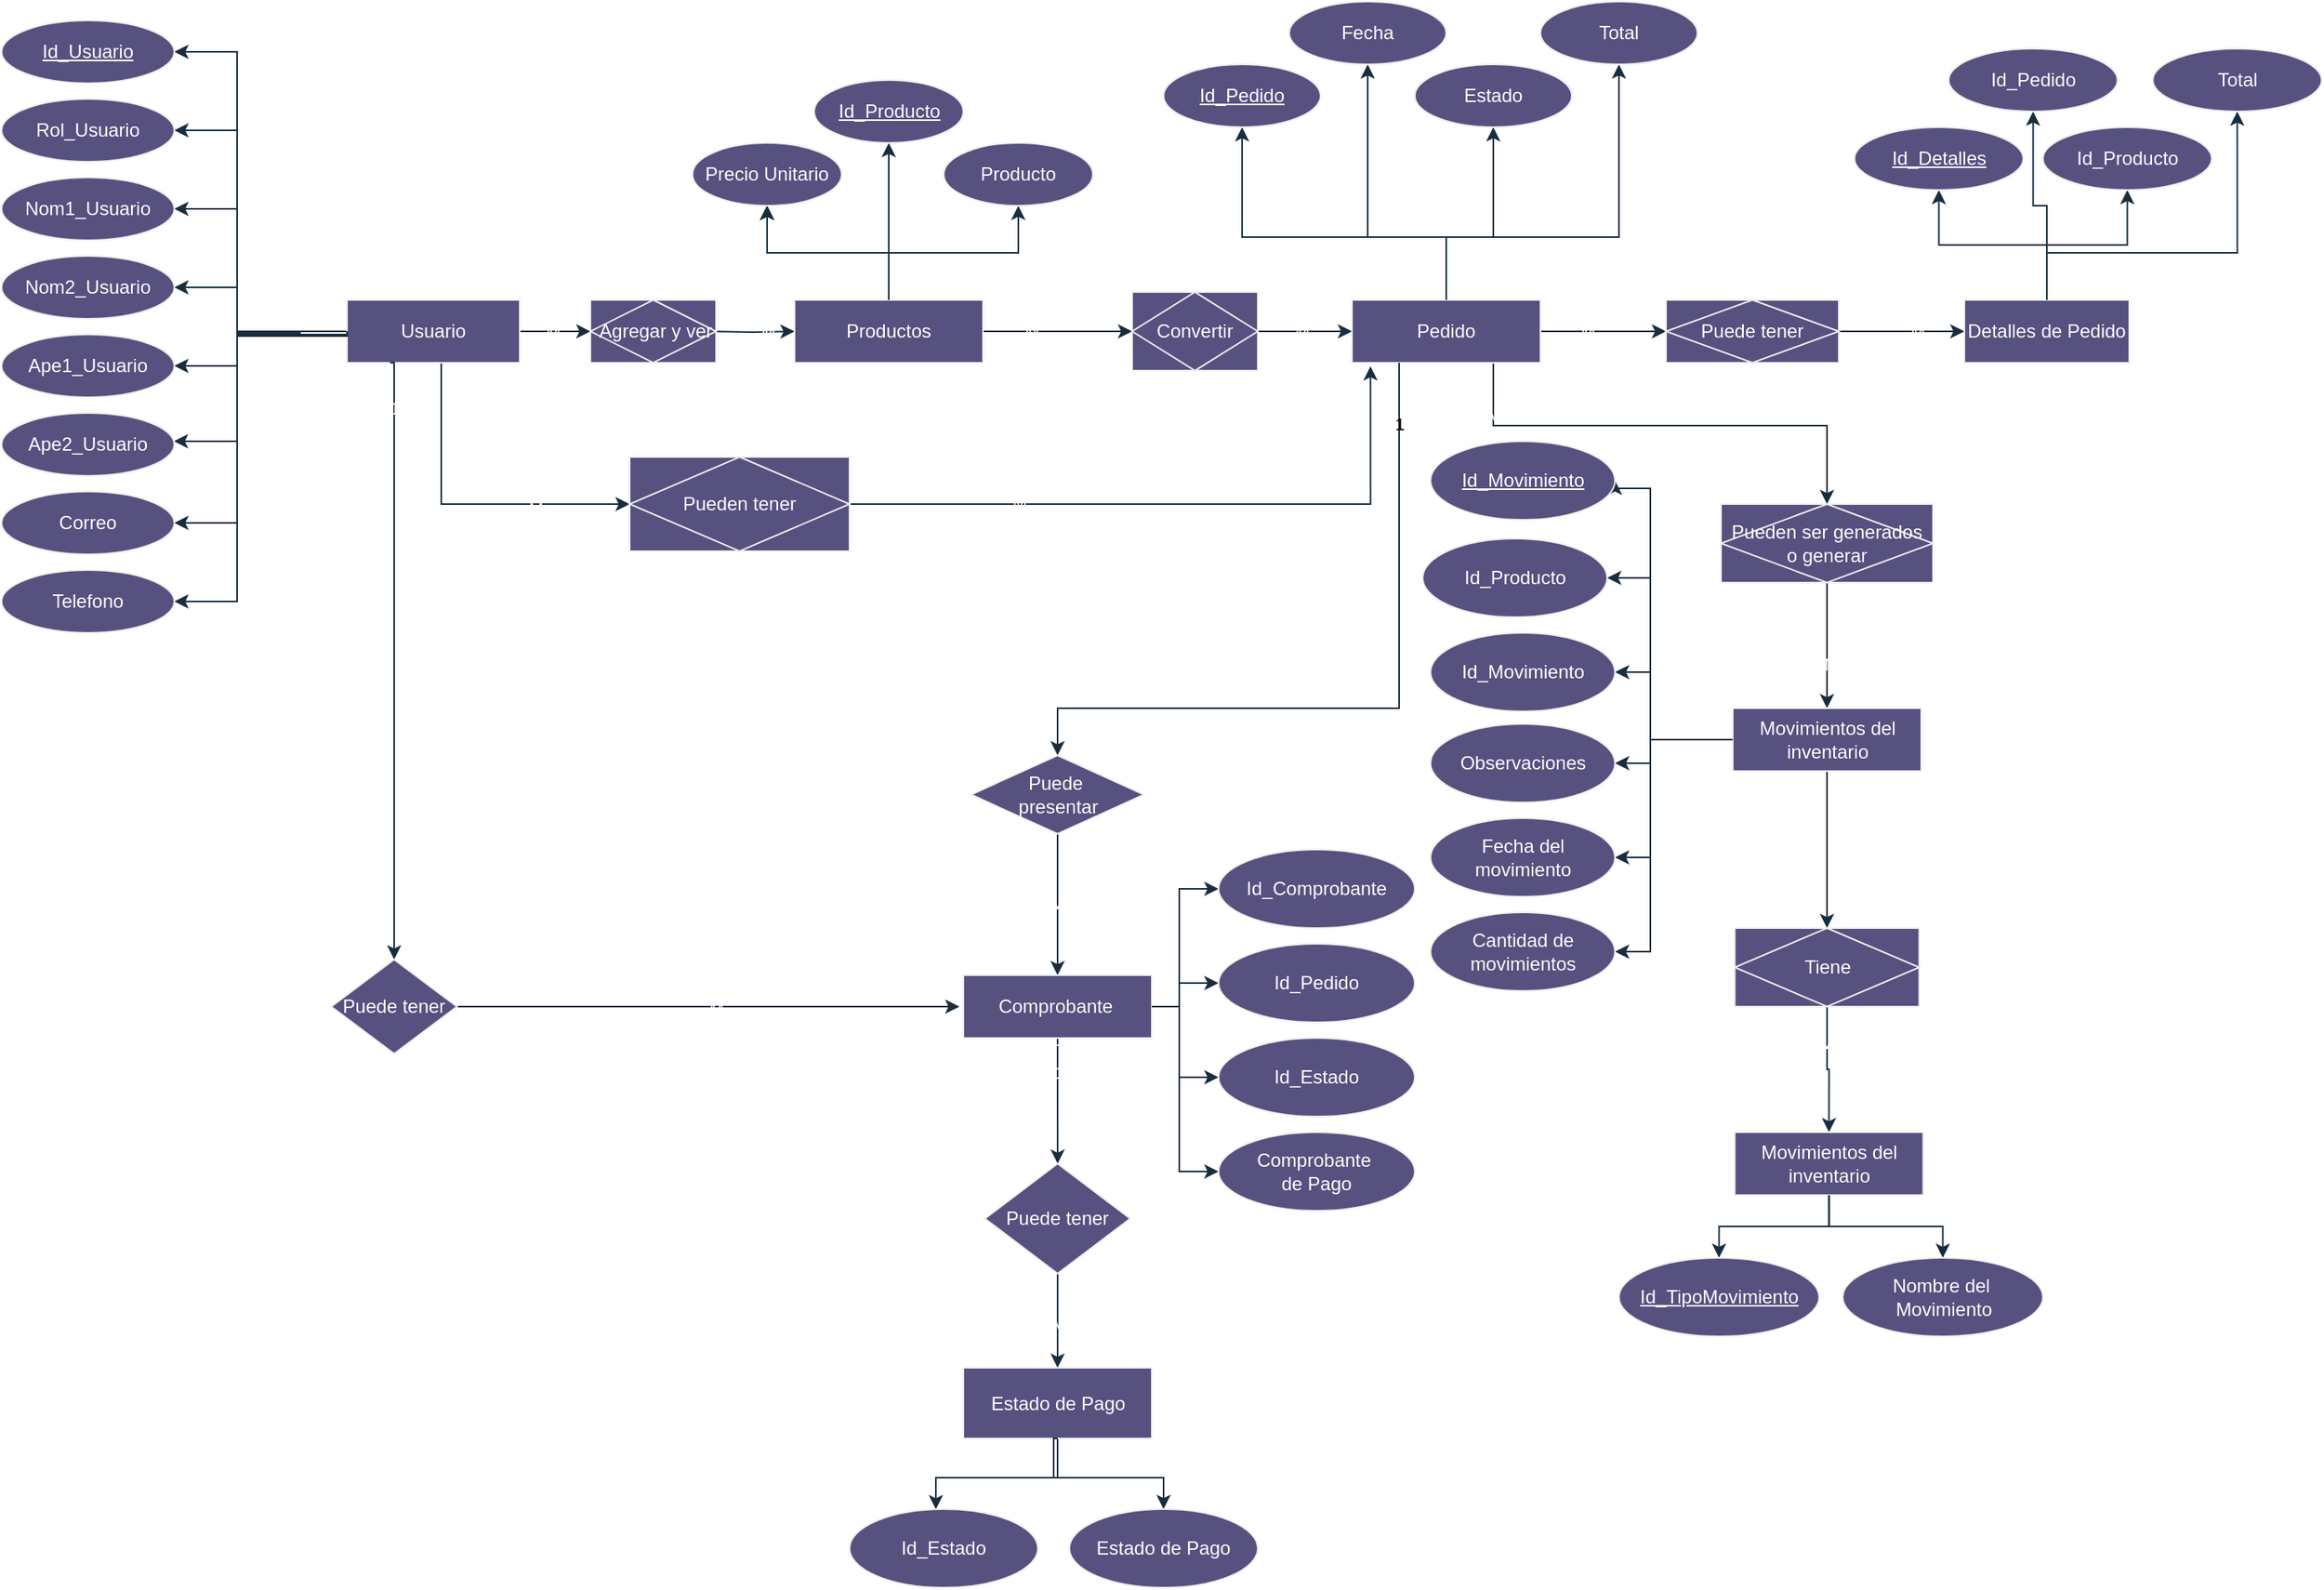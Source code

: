 <mxfile version="28.1.1">
  <diagram name="Página-1" id="MTOCRpBOf6xXW_oT81-Q">
    <mxGraphModel grid="1" page="1" gridSize="10" guides="1" tooltips="1" connect="1" arrows="1" fold="1" pageScale="1" pageWidth="827" pageHeight="1169" math="0" shadow="0">
      <root>
        <mxCell id="0" />
        <mxCell id="1" parent="0" />
        <mxCell id="PTr4K-zj_6HBM9Rbw0-S-22" value="" style="edgeStyle=orthogonalEdgeStyle;rounded=0;orthogonalLoop=1;jettySize=auto;html=1;labelBackgroundColor=none;strokeColor=#182E3E;fontColor=default;" edge="1" parent="1" source="PTr4K-zj_6HBM9Rbw0-S-14" target="PTr4K-zj_6HBM9Rbw0-S-21">
          <mxGeometry relative="1" as="geometry">
            <Array as="points">
              <mxPoint x="-590" y="210" />
              <mxPoint x="-590" y="82" />
            </Array>
          </mxGeometry>
        </mxCell>
        <mxCell id="PTr4K-zj_6HBM9Rbw0-S-44" value="" style="edgeStyle=orthogonalEdgeStyle;rounded=0;orthogonalLoop=1;jettySize=auto;html=1;entryX=0;entryY=0.5;entryDx=0;entryDy=0;labelBackgroundColor=none;strokeColor=#182E3E;fontColor=default;" edge="1" parent="1" source="PTr4K-zj_6HBM9Rbw0-S-14" target="PTr4K-zj_6HBM9Rbw0-S-63">
          <mxGeometry relative="1" as="geometry">
            <mxPoint x="-360" y="210" as="targetPoint" />
          </mxGeometry>
        </mxCell>
        <mxCell id="PTr4K-zj_6HBM9Rbw0-S-45" value="M" style="edgeLabel;html=1;align=center;verticalAlign=middle;resizable=0;points=[];labelBackgroundColor=none;fontColor=#FFFFFF;" vertex="1" connectable="0" parent="PTr4K-zj_6HBM9Rbw0-S-44">
          <mxGeometry x="-0.067" y="4" relative="1" as="geometry">
            <mxPoint y="4" as="offset" />
          </mxGeometry>
        </mxCell>
        <mxCell id="PTr4K-zj_6HBM9Rbw0-S-173" value="" style="edgeStyle=orthogonalEdgeStyle;rounded=0;orthogonalLoop=1;jettySize=auto;html=1;labelBackgroundColor=none;strokeColor=#182E3E;fontColor=default;" edge="1" parent="1" source="PTr4K-zj_6HBM9Rbw0-S-14">
          <mxGeometry relative="1" as="geometry">
            <mxPoint x="-340" y="320" as="targetPoint" />
            <Array as="points">
              <mxPoint x="-460" y="320" />
            </Array>
          </mxGeometry>
        </mxCell>
        <mxCell id="PTr4K-zj_6HBM9Rbw0-S-177" value="M" style="edgeLabel;html=1;align=center;verticalAlign=middle;resizable=0;points=[];labelBackgroundColor=none;fontColor=#FFFFFF;" vertex="1" connectable="0" parent="PTr4K-zj_6HBM9Rbw0-S-173">
          <mxGeometry x="0.428" y="-3" relative="1" as="geometry">
            <mxPoint as="offset" />
          </mxGeometry>
        </mxCell>
        <mxCell id="PTr4K-zj_6HBM9Rbw0-S-14" value="Usuario" style="rounded=0;whiteSpace=wrap;html=1;fillColor=#56517E;fontColor=#FFFFFF;strokeColor=#EEEEEE;labelBackgroundColor=none;" vertex="1" parent="1">
          <mxGeometry x="-520" y="190" width="110" height="40" as="geometry" />
        </mxCell>
        <mxCell id="PTr4K-zj_6HBM9Rbw0-S-27" value="" style="edgeStyle=orthogonalEdgeStyle;rounded=0;orthogonalLoop=1;jettySize=auto;html=1;entryX=1;entryY=0.5;entryDx=0;entryDy=0;labelBackgroundColor=none;strokeColor=#182E3E;fontColor=default;" edge="1" parent="1" target="PTr4K-zj_6HBM9Rbw0-S-26">
          <mxGeometry relative="1" as="geometry">
            <mxPoint x="-530" y="213" as="sourcePoint" />
            <Array as="points">
              <mxPoint x="-520" y="212" />
              <mxPoint x="-520" y="213" />
              <mxPoint x="-590" y="213" />
              <mxPoint x="-590" y="132" />
            </Array>
          </mxGeometry>
        </mxCell>
        <mxCell id="PTr4K-zj_6HBM9Rbw0-S-42" value="" style="edgeStyle=orthogonalEdgeStyle;rounded=0;orthogonalLoop=1;jettySize=auto;html=1;labelBackgroundColor=none;strokeColor=#182E3E;fontColor=default;" edge="1" parent="1" target="PTr4K-zj_6HBM9Rbw0-S-41">
          <mxGeometry relative="1" as="geometry">
            <mxPoint x="-520" y="213" as="sourcePoint" />
            <Array as="points">
              <mxPoint x="-530" y="212" />
              <mxPoint x="-530" y="213" />
              <mxPoint x="-590" y="213" />
              <mxPoint x="-590" y="32" />
            </Array>
          </mxGeometry>
        </mxCell>
        <mxCell id="PTr4K-zj_6HBM9Rbw0-S-21" value="Rol_Usuario" style="ellipse;whiteSpace=wrap;html=1;fillColor=#56517E;strokeColor=#EEEEEE;fontColor=#FFFFFF;rounded=0;labelBackgroundColor=none;" vertex="1" parent="1">
          <mxGeometry x="-740" y="62" width="110" height="40" as="geometry" />
        </mxCell>
        <mxCell id="PTr4K-zj_6HBM9Rbw0-S-29" value="" style="edgeStyle=orthogonalEdgeStyle;rounded=0;orthogonalLoop=1;jettySize=auto;html=1;labelBackgroundColor=none;strokeColor=#182E3E;fontColor=default;" edge="1" parent="1" target="PTr4K-zj_6HBM9Rbw0-S-28">
          <mxGeometry relative="1" as="geometry">
            <mxPoint x="-520" y="210" as="sourcePoint" />
            <Array as="points">
              <mxPoint x="-590" y="212" />
              <mxPoint x="-590" y="182" />
            </Array>
          </mxGeometry>
        </mxCell>
        <mxCell id="PTr4K-zj_6HBM9Rbw0-S-26" value="Nom1_Usuario" style="ellipse;whiteSpace=wrap;html=1;fillColor=#56517E;strokeColor=#EEEEEE;fontColor=#FFFFFF;rounded=0;labelBackgroundColor=none;" vertex="1" parent="1">
          <mxGeometry x="-740" y="112" width="110" height="40" as="geometry" />
        </mxCell>
        <mxCell id="PTr4K-zj_6HBM9Rbw0-S-33" value="" style="edgeStyle=orthogonalEdgeStyle;rounded=0;orthogonalLoop=1;jettySize=auto;html=1;labelBackgroundColor=none;strokeColor=#182E3E;fontColor=default;" edge="1" parent="1" target="PTr4K-zj_6HBM9Rbw0-S-32">
          <mxGeometry relative="1" as="geometry">
            <mxPoint x="-520" y="213" as="sourcePoint" />
            <Array as="points">
              <mxPoint x="-520" y="212" />
              <mxPoint x="-520" y="213" />
              <mxPoint x="-590" y="213" />
              <mxPoint x="-590" y="232" />
            </Array>
          </mxGeometry>
        </mxCell>
        <mxCell id="PTr4K-zj_6HBM9Rbw0-S-28" value="Nom2_Usuario" style="ellipse;whiteSpace=wrap;html=1;fillColor=#56517E;strokeColor=#EEEEEE;fontColor=#FFFFFF;rounded=0;labelBackgroundColor=none;" vertex="1" parent="1">
          <mxGeometry x="-740" y="162" width="110" height="40" as="geometry" />
        </mxCell>
        <mxCell id="PTr4K-zj_6HBM9Rbw0-S-35" value="" style="edgeStyle=orthogonalEdgeStyle;rounded=0;orthogonalLoop=1;jettySize=auto;html=1;labelBackgroundColor=none;strokeColor=#182E3E;fontColor=default;" edge="1" parent="1" target="PTr4K-zj_6HBM9Rbw0-S-34">
          <mxGeometry relative="1" as="geometry">
            <mxPoint x="-550" y="210" as="sourcePoint" />
            <Array as="points">
              <mxPoint x="-590" y="211" />
              <mxPoint x="-590" y="280" />
            </Array>
          </mxGeometry>
        </mxCell>
        <mxCell id="PTr4K-zj_6HBM9Rbw0-S-32" value="Ape1_Usuario" style="ellipse;whiteSpace=wrap;html=1;fillColor=#56517E;strokeColor=#EEEEEE;fontColor=#FFFFFF;rounded=0;labelBackgroundColor=none;" vertex="1" parent="1">
          <mxGeometry x="-740" y="212" width="110" height="40" as="geometry" />
        </mxCell>
        <mxCell id="PTr4K-zj_6HBM9Rbw0-S-37" value="" style="edgeStyle=orthogonalEdgeStyle;rounded=0;orthogonalLoop=1;jettySize=auto;html=1;labelBackgroundColor=none;strokeColor=#182E3E;fontColor=default;" edge="1" parent="1" target="PTr4K-zj_6HBM9Rbw0-S-36">
          <mxGeometry relative="1" as="geometry">
            <mxPoint x="-520" y="212" as="sourcePoint" />
            <Array as="points">
              <mxPoint x="-590" y="212" />
              <mxPoint x="-590" y="332" />
            </Array>
          </mxGeometry>
        </mxCell>
        <mxCell id="PTr4K-zj_6HBM9Rbw0-S-34" value="Ape2_Usuario" style="ellipse;whiteSpace=wrap;html=1;fillColor=#56517E;strokeColor=#EEEEEE;fontColor=#FFFFFF;rounded=0;labelBackgroundColor=none;" vertex="1" parent="1">
          <mxGeometry x="-740" y="262" width="110" height="40" as="geometry" />
        </mxCell>
        <mxCell id="PTr4K-zj_6HBM9Rbw0-S-40" value="" style="edgeStyle=orthogonalEdgeStyle;rounded=0;orthogonalLoop=1;jettySize=auto;html=1;labelBackgroundColor=none;strokeColor=#182E3E;fontColor=default;" edge="1" parent="1" target="PTr4K-zj_6HBM9Rbw0-S-39">
          <mxGeometry relative="1" as="geometry">
            <mxPoint x="-520" y="210" as="sourcePoint" />
            <Array as="points">
              <mxPoint x="-590" y="212" />
              <mxPoint x="-590" y="382" />
            </Array>
          </mxGeometry>
        </mxCell>
        <mxCell id="PTr4K-zj_6HBM9Rbw0-S-36" value="Correo" style="ellipse;whiteSpace=wrap;html=1;fillColor=#56517E;strokeColor=#EEEEEE;fontColor=#FFFFFF;rounded=0;labelBackgroundColor=none;" vertex="1" parent="1">
          <mxGeometry x="-740" y="312" width="110" height="40" as="geometry" />
        </mxCell>
        <mxCell id="PTr4K-zj_6HBM9Rbw0-S-39" value="Telefono" style="ellipse;whiteSpace=wrap;html=1;fillColor=#56517E;strokeColor=#EEEEEE;fontColor=#FFFFFF;rounded=0;labelBackgroundColor=none;" vertex="1" parent="1">
          <mxGeometry x="-740" y="362" width="110" height="40" as="geometry" />
        </mxCell>
        <mxCell id="PTr4K-zj_6HBM9Rbw0-S-41" value="&lt;u&gt;Id_Usuario&lt;/u&gt;" style="ellipse;whiteSpace=wrap;html=1;fillColor=#56517E;strokeColor=#EEEEEE;fontColor=#FFFFFF;rounded=0;labelBackgroundColor=none;" vertex="1" parent="1">
          <mxGeometry x="-740" y="12" width="110" height="40" as="geometry" />
        </mxCell>
        <mxCell id="PTr4K-zj_6HBM9Rbw0-S-47" value="" style="edgeStyle=orthogonalEdgeStyle;rounded=0;orthogonalLoop=1;jettySize=auto;html=1;labelBackgroundColor=none;strokeColor=#182E3E;fontColor=default;" edge="1" parent="1" target="PTr4K-zj_6HBM9Rbw0-S-46">
          <mxGeometry relative="1" as="geometry">
            <mxPoint x="-290" y="210" as="sourcePoint" />
          </mxGeometry>
        </mxCell>
        <mxCell id="PTr4K-zj_6HBM9Rbw0-S-59" value="M" style="edgeLabel;html=1;align=center;verticalAlign=middle;resizable=0;points=[];labelBackgroundColor=none;fontColor=#FFFFFF;" vertex="1" connectable="0" parent="PTr4K-zj_6HBM9Rbw0-S-47">
          <mxGeometry x="0.273" y="-5" relative="1" as="geometry">
            <mxPoint x="3" y="-5" as="offset" />
          </mxGeometry>
        </mxCell>
        <mxCell id="PTr4K-zj_6HBM9Rbw0-S-49" value="" style="edgeStyle=orthogonalEdgeStyle;rounded=0;orthogonalLoop=1;jettySize=auto;html=1;labelBackgroundColor=none;strokeColor=#182E3E;fontColor=default;" edge="1" parent="1" source="PTr4K-zj_6HBM9Rbw0-S-46" target="PTr4K-zj_6HBM9Rbw0-S-48">
          <mxGeometry relative="1" as="geometry" />
        </mxCell>
        <mxCell id="PTr4K-zj_6HBM9Rbw0-S-50" value="" style="edgeStyle=orthogonalEdgeStyle;rounded=0;orthogonalLoop=1;jettySize=auto;html=1;labelBackgroundColor=none;strokeColor=#182E3E;fontColor=default;" edge="1" parent="1" source="PTr4K-zj_6HBM9Rbw0-S-46" target="PTr4K-zj_6HBM9Rbw0-S-48">
          <mxGeometry relative="1" as="geometry" />
        </mxCell>
        <mxCell id="PTr4K-zj_6HBM9Rbw0-S-51" value="" style="edgeStyle=orthogonalEdgeStyle;rounded=0;orthogonalLoop=1;jettySize=auto;html=1;labelBackgroundColor=none;strokeColor=#182E3E;fontColor=default;" edge="1" parent="1" source="PTr4K-zj_6HBM9Rbw0-S-46" target="PTr4K-zj_6HBM9Rbw0-S-48">
          <mxGeometry relative="1" as="geometry" />
        </mxCell>
        <mxCell id="PTr4K-zj_6HBM9Rbw0-S-62" value="" style="edgeStyle=orthogonalEdgeStyle;rounded=0;orthogonalLoop=1;jettySize=auto;html=1;labelBackgroundColor=none;strokeColor=#182E3E;fontColor=default;" edge="1" parent="1" source="PTr4K-zj_6HBM9Rbw0-S-46">
          <mxGeometry relative="1" as="geometry">
            <mxPoint x="-20" y="210" as="targetPoint" />
          </mxGeometry>
        </mxCell>
        <mxCell id="PTr4K-zj_6HBM9Rbw0-S-65" value="M" style="edgeLabel;html=1;align=center;verticalAlign=middle;resizable=0;points=[];labelBackgroundColor=none;fontColor=#FFFFFF;" vertex="1" connectable="0" parent="PTr4K-zj_6HBM9Rbw0-S-62">
          <mxGeometry x="-0.351" y="-5" relative="1" as="geometry">
            <mxPoint y="-5" as="offset" />
          </mxGeometry>
        </mxCell>
        <mxCell id="PTr4K-zj_6HBM9Rbw0-S-46" value="Productos" style="whiteSpace=wrap;html=1;fillColor=#56517E;strokeColor=#EEEEEE;fontColor=#FFFFFF;rounded=0;labelBackgroundColor=none;" vertex="1" parent="1">
          <mxGeometry x="-235" y="190" width="120" height="40" as="geometry" />
        </mxCell>
        <mxCell id="PTr4K-zj_6HBM9Rbw0-S-53" value="" style="edgeStyle=orthogonalEdgeStyle;rounded=0;orthogonalLoop=1;jettySize=auto;html=1;exitX=0.5;exitY=0;exitDx=0;exitDy=0;exitPerimeter=0;labelBackgroundColor=none;strokeColor=#182E3E;fontColor=default;" edge="1" parent="1" source="PTr4K-zj_6HBM9Rbw0-S-46" target="PTr4K-zj_6HBM9Rbw0-S-52">
          <mxGeometry relative="1" as="geometry">
            <mxPoint x="-170" y="180" as="sourcePoint" />
          </mxGeometry>
        </mxCell>
        <mxCell id="PTr4K-zj_6HBM9Rbw0-S-48" value="Precio Unitario" style="ellipse;whiteSpace=wrap;html=1;fillColor=#56517E;strokeColor=#EEEEEE;fontColor=#FFFFFF;rounded=0;labelBackgroundColor=none;" vertex="1" parent="1">
          <mxGeometry x="-300" y="90" width="95" height="40" as="geometry" />
        </mxCell>
        <mxCell id="PTr4K-zj_6HBM9Rbw0-S-56" value="" style="edgeStyle=orthogonalEdgeStyle;rounded=0;orthogonalLoop=1;jettySize=auto;html=1;exitX=0.5;exitY=0;exitDx=0;exitDy=0;labelBackgroundColor=none;strokeColor=#182E3E;fontColor=default;" edge="1" parent="1" source="PTr4K-zj_6HBM9Rbw0-S-46" target="PTr4K-zj_6HBM9Rbw0-S-55">
          <mxGeometry relative="1" as="geometry" />
        </mxCell>
        <mxCell id="PTr4K-zj_6HBM9Rbw0-S-52" value="&lt;u&gt;Id_Producto&lt;/u&gt;" style="ellipse;whiteSpace=wrap;html=1;fillColor=#56517E;strokeColor=#EEEEEE;fontColor=#FFFFFF;rounded=0;labelBackgroundColor=none;" vertex="1" parent="1">
          <mxGeometry x="-222.5" y="50" width="95" height="40" as="geometry" />
        </mxCell>
        <mxCell id="PTr4K-zj_6HBM9Rbw0-S-55" value="Producto" style="ellipse;whiteSpace=wrap;html=1;fillColor=#56517E;strokeColor=#EEEEEE;fontColor=#FFFFFF;rounded=0;labelBackgroundColor=none;" vertex="1" parent="1">
          <mxGeometry x="-140" y="90" width="95" height="40" as="geometry" />
        </mxCell>
        <mxCell id="PTr4K-zj_6HBM9Rbw0-S-60" value="M:N" style="text;html=1;align=center;verticalAlign=middle;resizable=0;points=[];autosize=1;strokeColor=none;fillColor=none;labelBackgroundColor=none;fontColor=#FFFFFF;" vertex="1" parent="1">
          <mxGeometry x="-350" y="160" width="50" height="30" as="geometry" />
        </mxCell>
        <mxCell id="PTr4K-zj_6HBM9Rbw0-S-63" value="&amp;nbsp;Agregar y ver" style="shape=associativeEntity;whiteSpace=wrap;html=1;align=center;labelBackgroundColor=none;fillColor=#56517E;strokeColor=#EEEEEE;fontColor=#FFFFFF;" vertex="1" parent="1">
          <mxGeometry x="-365" y="190" width="80" height="40" as="geometry" />
        </mxCell>
        <mxCell id="PTr4K-zj_6HBM9Rbw0-S-67" value="" style="edgeStyle=orthogonalEdgeStyle;rounded=0;orthogonalLoop=1;jettySize=auto;html=1;labelBackgroundColor=none;strokeColor=#182E3E;fontColor=default;" edge="1" parent="1" source="PTr4K-zj_6HBM9Rbw0-S-64" target="PTr4K-zj_6HBM9Rbw0-S-66">
          <mxGeometry relative="1" as="geometry" />
        </mxCell>
        <mxCell id="PTr4K-zj_6HBM9Rbw0-S-77" value="M" style="edgeLabel;html=1;align=center;verticalAlign=middle;resizable=0;points=[];labelBackgroundColor=none;fontColor=#FFFFFF;" vertex="1" connectable="0" parent="PTr4K-zj_6HBM9Rbw0-S-67">
          <mxGeometry x="-0.067" relative="1" as="geometry">
            <mxPoint as="offset" />
          </mxGeometry>
        </mxCell>
        <mxCell id="PTr4K-zj_6HBM9Rbw0-S-64" value="Convertir" style="shape=associativeEntity;whiteSpace=wrap;html=1;align=center;labelBackgroundColor=none;fillColor=#56517E;strokeColor=#EEEEEE;fontColor=#FFFFFF;" vertex="1" parent="1">
          <mxGeometry x="-20" y="185" width="80" height="50" as="geometry" />
        </mxCell>
        <mxCell id="PTr4K-zj_6HBM9Rbw0-S-69" value="" style="edgeStyle=orthogonalEdgeStyle;rounded=0;orthogonalLoop=1;jettySize=auto;html=1;labelBackgroundColor=none;strokeColor=#182E3E;fontColor=default;" edge="1" parent="1" source="PTr4K-zj_6HBM9Rbw0-S-66" target="PTr4K-zj_6HBM9Rbw0-S-68">
          <mxGeometry relative="1" as="geometry">
            <Array as="points">
              <mxPoint x="180" y="150" />
              <mxPoint x="50" y="150" />
            </Array>
          </mxGeometry>
        </mxCell>
        <mxCell id="PTr4K-zj_6HBM9Rbw0-S-80" value="" style="edgeStyle=orthogonalEdgeStyle;rounded=0;orthogonalLoop=1;jettySize=auto;html=1;labelBackgroundColor=none;strokeColor=#182E3E;fontColor=default;" edge="1" parent="1" source="PTr4K-zj_6HBM9Rbw0-S-66" target="PTr4K-zj_6HBM9Rbw0-S-79">
          <mxGeometry relative="1" as="geometry" />
        </mxCell>
        <mxCell id="PTr4K-zj_6HBM9Rbw0-S-81" value="M" style="edgeLabel;html=1;align=center;verticalAlign=middle;resizable=0;points=[];labelBackgroundColor=none;fontColor=#FFFFFF;" vertex="1" connectable="0" parent="PTr4K-zj_6HBM9Rbw0-S-80">
          <mxGeometry x="-0.25" y="-4" relative="1" as="geometry">
            <mxPoint y="-4" as="offset" />
          </mxGeometry>
        </mxCell>
        <mxCell id="PTr4K-zj_6HBM9Rbw0-S-95" value="" style="edgeStyle=orthogonalEdgeStyle;rounded=0;orthogonalLoop=1;jettySize=auto;html=1;entryX=0.5;entryY=0;entryDx=0;entryDy=0;exitX=0.75;exitY=1;exitDx=0;exitDy=0;labelBackgroundColor=none;strokeColor=#182E3E;fontColor=default;" edge="1" parent="1" source="PTr4K-zj_6HBM9Rbw0-S-66" target="PTr4K-zj_6HBM9Rbw0-S-96">
          <mxGeometry relative="1" as="geometry">
            <mxPoint x="147.5" y="230" as="sourcePoint" />
            <mxPoint x="147.5" y="300" as="targetPoint" />
            <Array as="points">
              <mxPoint x="210" y="270" />
              <mxPoint x="423" y="270" />
            </Array>
          </mxGeometry>
        </mxCell>
        <mxCell id="PTr4K-zj_6HBM9Rbw0-S-102" value="M" style="edgeLabel;html=1;align=center;verticalAlign=middle;resizable=0;points=[];labelBackgroundColor=none;fontColor=#FFFFFF;" vertex="1" connectable="0" parent="PTr4K-zj_6HBM9Rbw0-S-95">
          <mxGeometry x="-0.772" y="1" relative="1" as="geometry">
            <mxPoint as="offset" />
          </mxGeometry>
        </mxCell>
        <mxCell id="PTr4K-zj_6HBM9Rbw0-S-66" value="Pedido" style="whiteSpace=wrap;html=1;fillColor=#56517E;fontColor=#FFFFFF;strokeColor=#EEEEEE;labelBackgroundColor=none;" vertex="1" parent="1">
          <mxGeometry x="120" y="190" width="120" height="40" as="geometry" />
        </mxCell>
        <mxCell id="PTr4K-zj_6HBM9Rbw0-S-71" value="" style="edgeStyle=orthogonalEdgeStyle;rounded=0;orthogonalLoop=1;jettySize=auto;html=1;exitX=0.5;exitY=0;exitDx=0;exitDy=0;labelBackgroundColor=none;strokeColor=#182E3E;fontColor=default;" edge="1" parent="1" source="PTr4K-zj_6HBM9Rbw0-S-66" target="PTr4K-zj_6HBM9Rbw0-S-70">
          <mxGeometry relative="1" as="geometry">
            <Array as="points">
              <mxPoint x="180" y="150" />
              <mxPoint x="130" y="150" />
            </Array>
          </mxGeometry>
        </mxCell>
        <mxCell id="PTr4K-zj_6HBM9Rbw0-S-68" value="&lt;u&gt;Id_Pedido&lt;/u&gt;" style="ellipse;whiteSpace=wrap;html=1;fillColor=#56517E;strokeColor=#EEEEEE;fontColor=#FFFFFF;labelBackgroundColor=none;" vertex="1" parent="1">
          <mxGeometry y="40" width="100" height="40" as="geometry" />
        </mxCell>
        <mxCell id="PTr4K-zj_6HBM9Rbw0-S-73" value="" style="edgeStyle=orthogonalEdgeStyle;rounded=0;orthogonalLoop=1;jettySize=auto;html=1;exitX=0.5;exitY=0;exitDx=0;exitDy=0;labelBackgroundColor=none;strokeColor=#182E3E;fontColor=default;" edge="1" parent="1" source="PTr4K-zj_6HBM9Rbw0-S-66" target="PTr4K-zj_6HBM9Rbw0-S-72">
          <mxGeometry relative="1" as="geometry">
            <Array as="points">
              <mxPoint x="180" y="150" />
              <mxPoint x="210" y="150" />
            </Array>
          </mxGeometry>
        </mxCell>
        <mxCell id="PTr4K-zj_6HBM9Rbw0-S-70" value="Fecha" style="ellipse;whiteSpace=wrap;html=1;fillColor=#56517E;strokeColor=#EEEEEE;fontColor=#FFFFFF;labelBackgroundColor=none;" vertex="1" parent="1">
          <mxGeometry x="80" width="100" height="40" as="geometry" />
        </mxCell>
        <mxCell id="PTr4K-zj_6HBM9Rbw0-S-76" value="" style="edgeStyle=orthogonalEdgeStyle;rounded=0;orthogonalLoop=1;jettySize=auto;html=1;exitX=0.5;exitY=0;exitDx=0;exitDy=0;labelBackgroundColor=none;strokeColor=#182E3E;fontColor=default;" edge="1" parent="1" source="PTr4K-zj_6HBM9Rbw0-S-66" target="PTr4K-zj_6HBM9Rbw0-S-75">
          <mxGeometry relative="1" as="geometry">
            <Array as="points">
              <mxPoint x="180" y="150" />
              <mxPoint x="290" y="150" />
            </Array>
          </mxGeometry>
        </mxCell>
        <mxCell id="PTr4K-zj_6HBM9Rbw0-S-72" value="Estado" style="ellipse;whiteSpace=wrap;html=1;fillColor=#56517E;strokeColor=#EEEEEE;fontColor=#FFFFFF;labelBackgroundColor=none;" vertex="1" parent="1">
          <mxGeometry x="160" y="40" width="100" height="40" as="geometry" />
        </mxCell>
        <mxCell id="PTr4K-zj_6HBM9Rbw0-S-75" value="Total" style="ellipse;whiteSpace=wrap;html=1;fillColor=#56517E;strokeColor=#EEEEEE;fontColor=#FFFFFF;labelBackgroundColor=none;" vertex="1" parent="1">
          <mxGeometry x="240" width="100" height="40" as="geometry" />
        </mxCell>
        <mxCell id="PTr4K-zj_6HBM9Rbw0-S-78" value="M:N" style="text;html=1;align=center;verticalAlign=middle;resizable=0;points=[];autosize=1;strokeColor=none;fillColor=none;labelBackgroundColor=none;fontColor=#FFFFFF;" vertex="1" parent="1">
          <mxGeometry x="-5" y="160" width="50" height="30" as="geometry" />
        </mxCell>
        <mxCell id="PTr4K-zj_6HBM9Rbw0-S-83" value="" style="edgeStyle=orthogonalEdgeStyle;rounded=0;orthogonalLoop=1;jettySize=auto;html=1;labelBackgroundColor=none;strokeColor=#182E3E;fontColor=default;" edge="1" parent="1" source="PTr4K-zj_6HBM9Rbw0-S-79" target="PTr4K-zj_6HBM9Rbw0-S-82">
          <mxGeometry relative="1" as="geometry" />
        </mxCell>
        <mxCell id="PTr4K-zj_6HBM9Rbw0-S-84" value="M" style="edgeLabel;html=1;align=center;verticalAlign=middle;resizable=0;points=[];labelBackgroundColor=none;fontColor=#FFFFFF;" vertex="1" connectable="0" parent="PTr4K-zj_6HBM9Rbw0-S-83">
          <mxGeometry x="-0.325" y="-5" relative="1" as="geometry">
            <mxPoint x="23" y="-5" as="offset" />
          </mxGeometry>
        </mxCell>
        <mxCell id="PTr4K-zj_6HBM9Rbw0-S-79" value="Puede tener" style="shape=associativeEntity;whiteSpace=wrap;html=1;align=center;labelBackgroundColor=none;fillColor=#56517E;strokeColor=#EEEEEE;fontColor=#FFFFFF;" vertex="1" parent="1">
          <mxGeometry x="320" y="190" width="110" height="40" as="geometry" />
        </mxCell>
        <mxCell id="PTr4K-zj_6HBM9Rbw0-S-87" value="" style="edgeStyle=orthogonalEdgeStyle;rounded=0;orthogonalLoop=1;jettySize=auto;html=1;labelBackgroundColor=none;strokeColor=#182E3E;fontColor=default;" edge="1" parent="1" source="PTr4K-zj_6HBM9Rbw0-S-82" target="PTr4K-zj_6HBM9Rbw0-S-86">
          <mxGeometry relative="1" as="geometry" />
        </mxCell>
        <mxCell id="PTr4K-zj_6HBM9Rbw0-S-82" value="Detalles de Pedido" style="whiteSpace=wrap;html=1;fillColor=#56517E;fontColor=#FFFFFF;strokeColor=#EEEEEE;labelBackgroundColor=none;" vertex="1" parent="1">
          <mxGeometry x="510" y="190" width="105" height="40" as="geometry" />
        </mxCell>
        <mxCell id="PTr4K-zj_6HBM9Rbw0-S-85" value="M:N" style="text;html=1;align=center;verticalAlign=middle;resizable=0;points=[];autosize=1;strokeColor=none;fillColor=none;labelBackgroundColor=none;fontColor=#FFFFFF;" vertex="1" parent="1">
          <mxGeometry x="350" y="165" width="50" height="30" as="geometry" />
        </mxCell>
        <mxCell id="PTr4K-zj_6HBM9Rbw0-S-89" value="" style="edgeStyle=orthogonalEdgeStyle;rounded=0;orthogonalLoop=1;jettySize=auto;html=1;exitX=0.5;exitY=0;exitDx=0;exitDy=0;labelBackgroundColor=none;strokeColor=#182E3E;fontColor=default;" edge="1" parent="1" source="PTr4K-zj_6HBM9Rbw0-S-82" target="PTr4K-zj_6HBM9Rbw0-S-88">
          <mxGeometry relative="1" as="geometry" />
        </mxCell>
        <mxCell id="PTr4K-zj_6HBM9Rbw0-S-86" value="&lt;u&gt;Id_Detalles&lt;/u&gt;" style="ellipse;whiteSpace=wrap;html=1;fillColor=#56517E;strokeColor=#EEEEEE;fontColor=#FFFFFF;labelBackgroundColor=none;" vertex="1" parent="1">
          <mxGeometry x="440" y="80" width="107.5" height="40" as="geometry" />
        </mxCell>
        <mxCell id="PTr4K-zj_6HBM9Rbw0-S-91" value="" style="edgeStyle=orthogonalEdgeStyle;rounded=0;orthogonalLoop=1;jettySize=auto;html=1;exitX=0.5;exitY=0;exitDx=0;exitDy=0;labelBackgroundColor=none;strokeColor=#182E3E;fontColor=default;" edge="1" parent="1" source="PTr4K-zj_6HBM9Rbw0-S-82" target="PTr4K-zj_6HBM9Rbw0-S-90">
          <mxGeometry relative="1" as="geometry" />
        </mxCell>
        <mxCell id="PTr4K-zj_6HBM9Rbw0-S-88" value="Id_Pedido" style="ellipse;whiteSpace=wrap;html=1;fillColor=#56517E;strokeColor=#EEEEEE;fontColor=#FFFFFF;labelBackgroundColor=none;" vertex="1" parent="1">
          <mxGeometry x="500" y="30" width="107.5" height="40" as="geometry" />
        </mxCell>
        <mxCell id="PTr4K-zj_6HBM9Rbw0-S-93" value="" style="edgeStyle=orthogonalEdgeStyle;rounded=0;orthogonalLoop=1;jettySize=auto;html=1;exitX=0.5;exitY=0;exitDx=0;exitDy=0;entryX=0.5;entryY=1;entryDx=0;entryDy=0;labelBackgroundColor=none;strokeColor=#182E3E;fontColor=default;" edge="1" parent="1" source="PTr4K-zj_6HBM9Rbw0-S-82" target="PTr4K-zj_6HBM9Rbw0-S-92">
          <mxGeometry relative="1" as="geometry">
            <Array as="points">
              <mxPoint x="563" y="160" />
              <mxPoint x="684" y="160" />
            </Array>
          </mxGeometry>
        </mxCell>
        <mxCell id="PTr4K-zj_6HBM9Rbw0-S-90" value="Id_Producto" style="ellipse;whiteSpace=wrap;html=1;fillColor=#56517E;strokeColor=#EEEEEE;fontColor=#FFFFFF;labelBackgroundColor=none;" vertex="1" parent="1">
          <mxGeometry x="560" y="80" width="107.5" height="40" as="geometry" />
        </mxCell>
        <mxCell id="PTr4K-zj_6HBM9Rbw0-S-92" value="Total" style="ellipse;whiteSpace=wrap;html=1;fillColor=#56517E;strokeColor=#EEEEEE;fontColor=#FFFFFF;labelBackgroundColor=none;" vertex="1" parent="1">
          <mxGeometry x="630" y="30" width="107.5" height="40" as="geometry" />
        </mxCell>
        <mxCell id="PTr4K-zj_6HBM9Rbw0-S-99" value="" style="edgeStyle=orthogonalEdgeStyle;rounded=0;orthogonalLoop=1;jettySize=auto;html=1;entryX=0.5;entryY=0;entryDx=0;entryDy=0;entryPerimeter=0;labelBackgroundColor=none;strokeColor=#182E3E;fontColor=default;" edge="1" parent="1" source="PTr4K-zj_6HBM9Rbw0-S-96" target="PTr4K-zj_6HBM9Rbw0-S-101">
          <mxGeometry relative="1" as="geometry">
            <mxPoint x="422.5" y="445" as="targetPoint" />
          </mxGeometry>
        </mxCell>
        <mxCell id="PTr4K-zj_6HBM9Rbw0-S-103" value="M" style="edgeLabel;html=1;align=center;verticalAlign=middle;resizable=0;points=[];labelBackgroundColor=none;fontColor=#FFFFFF;" vertex="1" connectable="0" parent="PTr4K-zj_6HBM9Rbw0-S-99">
          <mxGeometry x="0.291" y="2" relative="1" as="geometry">
            <mxPoint as="offset" />
          </mxGeometry>
        </mxCell>
        <mxCell id="PTr4K-zj_6HBM9Rbw0-S-96" value="Pueden ser generados&lt;div&gt;o generar&lt;/div&gt;" style="shape=associativeEntity;whiteSpace=wrap;html=1;align=center;labelBackgroundColor=none;fillColor=#56517E;strokeColor=#EEEEEE;fontColor=#FFFFFF;" vertex="1" parent="1">
          <mxGeometry x="355" y="320" width="135" height="50" as="geometry" />
        </mxCell>
        <mxCell id="PTr4K-zj_6HBM9Rbw0-S-97" style="edgeStyle=orthogonalEdgeStyle;rounded=0;orthogonalLoop=1;jettySize=auto;html=1;exitX=0.5;exitY=1;exitDx=0;exitDy=0;labelBackgroundColor=none;strokeColor=#182E3E;fontColor=default;" edge="1" parent="1" source="PTr4K-zj_6HBM9Rbw0-S-96" target="PTr4K-zj_6HBM9Rbw0-S-96">
          <mxGeometry relative="1" as="geometry" />
        </mxCell>
        <mxCell id="PTr4K-zj_6HBM9Rbw0-S-108" value="" style="edgeStyle=orthogonalEdgeStyle;rounded=0;orthogonalLoop=1;jettySize=auto;html=1;entryX=1;entryY=0.5;entryDx=0;entryDy=0;labelBackgroundColor=none;strokeColor=#182E3E;fontColor=default;" edge="1" parent="1" source="PTr4K-zj_6HBM9Rbw0-S-101" target="PTr4K-zj_6HBM9Rbw0-S-107">
          <mxGeometry relative="1" as="geometry">
            <Array as="points">
              <mxPoint x="310" y="470" />
              <mxPoint x="310" y="310" />
              <mxPoint x="287" y="310" />
            </Array>
          </mxGeometry>
        </mxCell>
        <mxCell id="PTr4K-zj_6HBM9Rbw0-S-122" value="" style="edgeStyle=orthogonalEdgeStyle;rounded=0;orthogonalLoop=1;jettySize=auto;html=1;labelBackgroundColor=none;strokeColor=#182E3E;fontColor=default;" edge="1" parent="1" source="PTr4K-zj_6HBM9Rbw0-S-101">
          <mxGeometry relative="1" as="geometry">
            <mxPoint x="422.5" y="590" as="targetPoint" />
          </mxGeometry>
        </mxCell>
        <mxCell id="PTr4K-zj_6HBM9Rbw0-S-124" value="M" style="edgeLabel;html=1;align=center;verticalAlign=middle;resizable=0;points=[];labelBackgroundColor=none;fontColor=#FFFFFF;" vertex="1" connectable="0" parent="PTr4K-zj_6HBM9Rbw0-S-122">
          <mxGeometry x="-0.183" y="5" relative="1" as="geometry">
            <mxPoint as="offset" />
          </mxGeometry>
        </mxCell>
        <mxCell id="PTr4K-zj_6HBM9Rbw0-S-101" value="Movimientos del inventario" style="whiteSpace=wrap;html=1;fillColor=#56517E;fontColor=#FFFFFF;strokeColor=#EEEEEE;labelBackgroundColor=none;" vertex="1" parent="1">
          <mxGeometry x="362.5" y="450" width="120" height="40" as="geometry" />
        </mxCell>
        <mxCell id="PTr4K-zj_6HBM9Rbw0-S-106" value="M:N" style="text;html=1;align=center;verticalAlign=middle;resizable=0;points=[];autosize=1;strokeColor=none;fillColor=none;labelBackgroundColor=none;fontColor=#FFFFFF;" vertex="1" parent="1">
          <mxGeometry x="497.5" y="330" width="50" height="30" as="geometry" />
        </mxCell>
        <mxCell id="PTr4K-zj_6HBM9Rbw0-S-110" value="" style="edgeStyle=orthogonalEdgeStyle;rounded=0;orthogonalLoop=1;jettySize=auto;html=1;exitX=0;exitY=0.5;exitDx=0;exitDy=0;entryX=1;entryY=0.5;entryDx=0;entryDy=0;labelBackgroundColor=none;strokeColor=#182E3E;fontColor=default;" edge="1" parent="1" source="PTr4K-zj_6HBM9Rbw0-S-101" target="PTr4K-zj_6HBM9Rbw0-S-109">
          <mxGeometry relative="1" as="geometry">
            <Array as="points">
              <mxPoint x="310" y="470" />
              <mxPoint x="310" y="367" />
            </Array>
          </mxGeometry>
        </mxCell>
        <mxCell id="PTr4K-zj_6HBM9Rbw0-S-107" value="&lt;u&gt;Id_Movimiento&lt;/u&gt;" style="ellipse;whiteSpace=wrap;html=1;fillColor=#56517E;strokeColor=#EEEEEE;fontColor=#FFFFFF;labelBackgroundColor=none;" vertex="1" parent="1">
          <mxGeometry x="170" y="280" width="117.5" height="50" as="geometry" />
        </mxCell>
        <mxCell id="PTr4K-zj_6HBM9Rbw0-S-112" value="" style="edgeStyle=orthogonalEdgeStyle;rounded=0;orthogonalLoop=1;jettySize=auto;html=1;exitX=0;exitY=0.5;exitDx=0;exitDy=0;entryX=1;entryY=0.5;entryDx=0;entryDy=0;labelBackgroundColor=none;strokeColor=#182E3E;fontColor=default;" edge="1" parent="1" source="PTr4K-zj_6HBM9Rbw0-S-101" target="PTr4K-zj_6HBM9Rbw0-S-111">
          <mxGeometry relative="1" as="geometry">
            <Array as="points">
              <mxPoint x="310" y="470" />
              <mxPoint x="310" y="427" />
            </Array>
          </mxGeometry>
        </mxCell>
        <mxCell id="PTr4K-zj_6HBM9Rbw0-S-109" value="Id_Producto" style="ellipse;whiteSpace=wrap;html=1;fillColor=#56517E;strokeColor=#EEEEEE;fontColor=#FFFFFF;labelBackgroundColor=none;" vertex="1" parent="1">
          <mxGeometry x="165" y="342" width="117.5" height="50" as="geometry" />
        </mxCell>
        <mxCell id="PTr4K-zj_6HBM9Rbw0-S-116" value="" style="edgeStyle=orthogonalEdgeStyle;rounded=0;orthogonalLoop=1;jettySize=auto;html=1;exitX=0;exitY=0.5;exitDx=0;exitDy=0;entryX=1;entryY=0.5;entryDx=0;entryDy=0;labelBackgroundColor=none;strokeColor=#182E3E;fontColor=default;" edge="1" parent="1" source="PTr4K-zj_6HBM9Rbw0-S-101" target="PTr4K-zj_6HBM9Rbw0-S-115">
          <mxGeometry relative="1" as="geometry">
            <Array as="points">
              <mxPoint x="310" y="470" />
              <mxPoint x="310" y="485" />
            </Array>
          </mxGeometry>
        </mxCell>
        <mxCell id="PTr4K-zj_6HBM9Rbw0-S-111" value="Id_Movimiento" style="ellipse;whiteSpace=wrap;html=1;fillColor=#56517E;strokeColor=#EEEEEE;fontColor=#FFFFFF;labelBackgroundColor=none;" vertex="1" parent="1">
          <mxGeometry x="170" y="402" width="117.5" height="50" as="geometry" />
        </mxCell>
        <mxCell id="PTr4K-zj_6HBM9Rbw0-S-118" value="" style="edgeStyle=orthogonalEdgeStyle;rounded=0;orthogonalLoop=1;jettySize=auto;html=1;exitX=0;exitY=0.5;exitDx=0;exitDy=0;entryX=1;entryY=0.5;entryDx=0;entryDy=0;labelBackgroundColor=none;strokeColor=#182E3E;fontColor=default;" edge="1" parent="1" source="PTr4K-zj_6HBM9Rbw0-S-101" target="PTr4K-zj_6HBM9Rbw0-S-117">
          <mxGeometry relative="1" as="geometry">
            <Array as="points">
              <mxPoint x="310" y="470" />
              <mxPoint x="310" y="545" />
            </Array>
          </mxGeometry>
        </mxCell>
        <mxCell id="PTr4K-zj_6HBM9Rbw0-S-115" value="Observaciones" style="ellipse;whiteSpace=wrap;html=1;fillColor=#56517E;strokeColor=#EEEEEE;fontColor=#FFFFFF;labelBackgroundColor=none;" vertex="1" parent="1">
          <mxGeometry x="170" y="460" width="117.5" height="50" as="geometry" />
        </mxCell>
        <mxCell id="PTr4K-zj_6HBM9Rbw0-S-120" value="" style="edgeStyle=orthogonalEdgeStyle;rounded=0;orthogonalLoop=1;jettySize=auto;html=1;exitX=0;exitY=0.5;exitDx=0;exitDy=0;entryX=1;entryY=0.5;entryDx=0;entryDy=0;labelBackgroundColor=none;strokeColor=#182E3E;fontColor=default;" edge="1" parent="1" source="PTr4K-zj_6HBM9Rbw0-S-101" target="PTr4K-zj_6HBM9Rbw0-S-119">
          <mxGeometry relative="1" as="geometry">
            <Array as="points">
              <mxPoint x="310" y="470" />
              <mxPoint x="310" y="605" />
            </Array>
          </mxGeometry>
        </mxCell>
        <mxCell id="PTr4K-zj_6HBM9Rbw0-S-117" value="Fecha del movimiento" style="ellipse;whiteSpace=wrap;html=1;fillColor=#56517E;strokeColor=#EEEEEE;fontColor=#FFFFFF;labelBackgroundColor=none;" vertex="1" parent="1">
          <mxGeometry x="170" y="520" width="117.5" height="50" as="geometry" />
        </mxCell>
        <mxCell id="PTr4K-zj_6HBM9Rbw0-S-119" value="Cantidad de movimientos" style="ellipse;whiteSpace=wrap;html=1;fillColor=#56517E;strokeColor=#EEEEEE;fontColor=#FFFFFF;labelBackgroundColor=none;" vertex="1" parent="1">
          <mxGeometry x="170" y="580" width="117.5" height="50" as="geometry" />
        </mxCell>
        <mxCell id="PTr4K-zj_6HBM9Rbw0-S-127" value="" style="edgeStyle=orthogonalEdgeStyle;rounded=0;orthogonalLoop=1;jettySize=auto;html=1;entryX=0.5;entryY=0;entryDx=0;entryDy=0;labelBackgroundColor=none;strokeColor=#182E3E;fontColor=default;" edge="1" parent="1" source="PTr4K-zj_6HBM9Rbw0-S-123" target="PTr4K-zj_6HBM9Rbw0-S-128">
          <mxGeometry relative="1" as="geometry">
            <mxPoint x="422.5" y="720" as="targetPoint" />
          </mxGeometry>
        </mxCell>
        <mxCell id="PTr4K-zj_6HBM9Rbw0-S-129" value="M" style="edgeLabel;html=1;align=center;verticalAlign=middle;resizable=0;points=[];labelBackgroundColor=none;fontColor=#FFFFFF;" vertex="1" connectable="0" parent="PTr4K-zj_6HBM9Rbw0-S-127">
          <mxGeometry x="-0.447" y="-1" relative="1" as="geometry">
            <mxPoint as="offset" />
          </mxGeometry>
        </mxCell>
        <mxCell id="PTr4K-zj_6HBM9Rbw0-S-123" value="Tiene" style="shape=associativeEntity;whiteSpace=wrap;html=1;align=center;labelBackgroundColor=none;fillColor=#56517E;strokeColor=#EEEEEE;fontColor=#FFFFFF;" vertex="1" parent="1">
          <mxGeometry x="363.75" y="590" width="117.5" height="50" as="geometry" />
        </mxCell>
        <mxCell id="PTr4K-zj_6HBM9Rbw0-S-125" value="M:N" style="text;html=1;align=center;verticalAlign=middle;resizable=0;points=[];autosize=1;strokeColor=none;fillColor=none;labelBackgroundColor=none;fontColor=#FFFFFF;" vertex="1" parent="1">
          <mxGeometry x="475" y="600" width="50" height="30" as="geometry" />
        </mxCell>
        <mxCell id="PTr4K-zj_6HBM9Rbw0-S-131" value="" style="edgeStyle=orthogonalEdgeStyle;rounded=0;orthogonalLoop=1;jettySize=auto;html=1;labelBackgroundColor=none;strokeColor=#182E3E;fontColor=default;" edge="1" parent="1" source="PTr4K-zj_6HBM9Rbw0-S-128" target="PTr4K-zj_6HBM9Rbw0-S-130">
          <mxGeometry relative="1" as="geometry" />
        </mxCell>
        <mxCell id="PTr4K-zj_6HBM9Rbw0-S-128" value="Movimientos del inventario" style="whiteSpace=wrap;html=1;fillColor=#56517E;fontColor=#FFFFFF;strokeColor=#EEEEEE;labelBackgroundColor=none;" vertex="1" parent="1">
          <mxGeometry x="363.75" y="720" width="120" height="40" as="geometry" />
        </mxCell>
        <mxCell id="PTr4K-zj_6HBM9Rbw0-S-133" value="" style="edgeStyle=orthogonalEdgeStyle;rounded=0;orthogonalLoop=1;jettySize=auto;html=1;exitX=0.5;exitY=1;exitDx=0;exitDy=0;labelBackgroundColor=none;strokeColor=#182E3E;fontColor=default;" edge="1" parent="1" source="PTr4K-zj_6HBM9Rbw0-S-128" target="PTr4K-zj_6HBM9Rbw0-S-132">
          <mxGeometry relative="1" as="geometry" />
        </mxCell>
        <mxCell id="PTr4K-zj_6HBM9Rbw0-S-130" value="&lt;u&gt;Id_TipoMovimiento&lt;/u&gt;" style="ellipse;whiteSpace=wrap;html=1;fillColor=#56517E;strokeColor=#EEEEEE;fontColor=#FFFFFF;labelBackgroundColor=none;" vertex="1" parent="1">
          <mxGeometry x="290" y="800" width="127.5" height="50" as="geometry" />
        </mxCell>
        <mxCell id="PTr4K-zj_6HBM9Rbw0-S-132" value="Nombre del&amp;nbsp;&lt;div&gt;Movimiento&lt;/div&gt;" style="ellipse;whiteSpace=wrap;html=1;fillColor=#56517E;strokeColor=#EEEEEE;fontColor=#FFFFFF;labelBackgroundColor=none;" vertex="1" parent="1">
          <mxGeometry x="432.5" y="800" width="127.5" height="50" as="geometry" />
        </mxCell>
        <mxCell id="PTr4K-zj_6HBM9Rbw0-S-136" value="1" style="edgeStyle=orthogonalEdgeStyle;rounded=0;orthogonalLoop=1;jettySize=auto;html=1;exitX=0.25;exitY=1;exitDx=0;exitDy=0;entryX=0.5;entryY=0;entryDx=0;entryDy=0;labelBackgroundColor=none;strokeColor=#182E3E;fontColor=default;" edge="1" parent="1" source="PTr4K-zj_6HBM9Rbw0-S-66" target="PTr4K-zj_6HBM9Rbw0-S-151">
          <mxGeometry x="-0.833" relative="1" as="geometry">
            <mxPoint x="220" y="240" as="sourcePoint" />
            <mxPoint x="-67.5" y="320" as="targetPoint" />
            <Array as="points">
              <mxPoint x="150" y="450" />
              <mxPoint x="-67" y="450" />
            </Array>
            <mxPoint as="offset" />
          </mxGeometry>
        </mxCell>
        <mxCell id="PTr4K-zj_6HBM9Rbw0-S-140" value="" style="edgeStyle=orthogonalEdgeStyle;rounded=0;orthogonalLoop=1;jettySize=auto;html=1;entryX=0.5;entryY=0;entryDx=0;entryDy=0;exitX=0.5;exitY=1;exitDx=0;exitDy=0;labelBackgroundColor=none;strokeColor=#182E3E;fontColor=default;" edge="1" parent="1" source="PTr4K-zj_6HBM9Rbw0-S-151" target="PTr4K-zj_6HBM9Rbw0-S-141">
          <mxGeometry relative="1" as="geometry">
            <mxPoint x="-67.5" y="550" as="sourcePoint" />
            <mxPoint x="-67.5" y="625" as="targetPoint" />
          </mxGeometry>
        </mxCell>
        <mxCell id="PTr4K-zj_6HBM9Rbw0-S-142" value="M" style="edgeLabel;html=1;align=center;verticalAlign=middle;resizable=0;points=[];labelBackgroundColor=none;fontColor=#FFFFFF;" vertex="1" connectable="0" parent="PTr4K-zj_6HBM9Rbw0-S-140">
          <mxGeometry x="-0.029" y="-1" relative="1" as="geometry">
            <mxPoint as="offset" />
          </mxGeometry>
        </mxCell>
        <mxCell id="PTr4K-zj_6HBM9Rbw0-S-144" value="" style="edgeStyle=orthogonalEdgeStyle;rounded=0;orthogonalLoop=1;jettySize=auto;html=1;entryX=0;entryY=0.5;entryDx=0;entryDy=0;labelBackgroundColor=none;strokeColor=#182E3E;fontColor=default;" edge="1" parent="1" source="PTr4K-zj_6HBM9Rbw0-S-141" target="PTr4K-zj_6HBM9Rbw0-S-143">
          <mxGeometry relative="1" as="geometry">
            <Array as="points">
              <mxPoint x="10" y="640" />
              <mxPoint x="10" y="565" />
            </Array>
          </mxGeometry>
        </mxCell>
        <mxCell id="PTr4K-zj_6HBM9Rbw0-S-154" value="" style="edgeStyle=orthogonalEdgeStyle;rounded=0;orthogonalLoop=1;jettySize=auto;html=1;labelBackgroundColor=none;strokeColor=#182E3E;fontColor=default;" edge="1" parent="1" source="PTr4K-zj_6HBM9Rbw0-S-141" target="PTr4K-zj_6HBM9Rbw0-S-153">
          <mxGeometry relative="1" as="geometry" />
        </mxCell>
        <mxCell id="PTr4K-zj_6HBM9Rbw0-S-155" value="1" style="edgeLabel;html=1;align=center;verticalAlign=middle;resizable=0;points=[];labelBackgroundColor=none;fontColor=#FFFFFF;" vertex="1" connectable="0" parent="PTr4K-zj_6HBM9Rbw0-S-154">
          <mxGeometry x="-0.12" y="-3" relative="1" as="geometry">
            <mxPoint x="3" y="-34" as="offset" />
          </mxGeometry>
        </mxCell>
        <mxCell id="PTr4K-zj_6HBM9Rbw0-S-180" value="1" style="edgeLabel;html=1;align=center;verticalAlign=middle;resizable=0;points=[];labelBackgroundColor=none;fontColor=#FFFFFF;" vertex="1" connectable="0" parent="PTr4K-zj_6HBM9Rbw0-S-154">
          <mxGeometry x="-0.464" relative="1" as="geometry">
            <mxPoint as="offset" />
          </mxGeometry>
        </mxCell>
        <mxCell id="PTr4K-zj_6HBM9Rbw0-S-165" value="" style="edgeStyle=orthogonalEdgeStyle;rounded=0;orthogonalLoop=1;jettySize=auto;html=1;exitX=1;exitY=0.5;exitDx=0;exitDy=0;labelBackgroundColor=none;strokeColor=#182E3E;fontColor=default;" edge="1" parent="1" source="PTr4K-zj_6HBM9Rbw0-S-164">
          <mxGeometry relative="1" as="geometry">
            <mxPoint x="-130" y="640" as="targetPoint" />
          </mxGeometry>
        </mxCell>
        <mxCell id="PTr4K-zj_6HBM9Rbw0-S-169" value="M" style="edgeLabel;html=1;align=center;verticalAlign=middle;resizable=0;points=[];labelBackgroundColor=none;fontColor=#FFFFFF;" vertex="1" connectable="0" parent="PTr4K-zj_6HBM9Rbw0-S-165">
          <mxGeometry x="0.032" relative="1" as="geometry">
            <mxPoint as="offset" />
          </mxGeometry>
        </mxCell>
        <mxCell id="PTr4K-zj_6HBM9Rbw0-S-141" value="Comprobante&amp;nbsp;" style="whiteSpace=wrap;html=1;fillColor=#56517E;fontColor=#FFFFFF;strokeColor=#EEEEEE;labelBackgroundColor=none;" vertex="1" parent="1">
          <mxGeometry x="-127.5" y="620" width="120" height="40" as="geometry" />
        </mxCell>
        <mxCell id="PTr4K-zj_6HBM9Rbw0-S-146" value="" style="edgeStyle=orthogonalEdgeStyle;rounded=0;orthogonalLoop=1;jettySize=auto;html=1;exitX=1;exitY=0.5;exitDx=0;exitDy=0;entryX=0;entryY=0.5;entryDx=0;entryDy=0;labelBackgroundColor=none;strokeColor=#182E3E;fontColor=default;" edge="1" parent="1" source="PTr4K-zj_6HBM9Rbw0-S-141" target="PTr4K-zj_6HBM9Rbw0-S-145">
          <mxGeometry relative="1" as="geometry">
            <Array as="points">
              <mxPoint x="10" y="640" />
              <mxPoint x="10" y="625" />
            </Array>
          </mxGeometry>
        </mxCell>
        <mxCell id="PTr4K-zj_6HBM9Rbw0-S-143" value="Id_Comprobante" style="ellipse;whiteSpace=wrap;html=1;fillColor=#56517E;strokeColor=#EEEEEE;fontColor=#FFFFFF;labelBackgroundColor=none;" vertex="1" parent="1">
          <mxGeometry x="35" y="540" width="125" height="50" as="geometry" />
        </mxCell>
        <mxCell id="PTr4K-zj_6HBM9Rbw0-S-148" value="" style="edgeStyle=orthogonalEdgeStyle;rounded=0;orthogonalLoop=1;jettySize=auto;html=1;exitX=1;exitY=0.5;exitDx=0;exitDy=0;entryX=0;entryY=0.5;entryDx=0;entryDy=0;labelBackgroundColor=none;strokeColor=#182E3E;fontColor=default;" edge="1" parent="1" source="PTr4K-zj_6HBM9Rbw0-S-141" target="PTr4K-zj_6HBM9Rbw0-S-147">
          <mxGeometry relative="1" as="geometry">
            <Array as="points">
              <mxPoint x="10" y="640" />
              <mxPoint x="10" y="685" />
            </Array>
          </mxGeometry>
        </mxCell>
        <mxCell id="PTr4K-zj_6HBM9Rbw0-S-145" value="Id_Pedido" style="ellipse;whiteSpace=wrap;html=1;fillColor=#56517E;strokeColor=#EEEEEE;fontColor=#FFFFFF;labelBackgroundColor=none;" vertex="1" parent="1">
          <mxGeometry x="35" y="600" width="125" height="50" as="geometry" />
        </mxCell>
        <mxCell id="PTr4K-zj_6HBM9Rbw0-S-150" value="" style="edgeStyle=orthogonalEdgeStyle;rounded=0;orthogonalLoop=1;jettySize=auto;html=1;exitX=1;exitY=0.5;exitDx=0;exitDy=0;entryX=0;entryY=0.5;entryDx=0;entryDy=0;labelBackgroundColor=none;strokeColor=#182E3E;fontColor=default;" edge="1" parent="1" source="PTr4K-zj_6HBM9Rbw0-S-141" target="PTr4K-zj_6HBM9Rbw0-S-149">
          <mxGeometry relative="1" as="geometry">
            <Array as="points">
              <mxPoint x="10" y="640" />
              <mxPoint x="10" y="745" />
            </Array>
          </mxGeometry>
        </mxCell>
        <mxCell id="PTr4K-zj_6HBM9Rbw0-S-147" value="Id_Estado" style="ellipse;whiteSpace=wrap;html=1;fillColor=#56517E;strokeColor=#EEEEEE;fontColor=#FFFFFF;labelBackgroundColor=none;" vertex="1" parent="1">
          <mxGeometry x="35" y="660" width="125" height="50" as="geometry" />
        </mxCell>
        <mxCell id="PTr4K-zj_6HBM9Rbw0-S-149" value="Comprobante&amp;nbsp;&lt;div&gt;de Pago&lt;/div&gt;" style="ellipse;whiteSpace=wrap;html=1;fillColor=#56517E;strokeColor=#EEEEEE;fontColor=#FFFFFF;labelBackgroundColor=none;" vertex="1" parent="1">
          <mxGeometry x="35" y="720" width="125" height="50" as="geometry" />
        </mxCell>
        <mxCell id="PTr4K-zj_6HBM9Rbw0-S-151" value="Puede&amp;nbsp;&lt;div&gt;presentar&lt;/div&gt;" style="rhombus;whiteSpace=wrap;html=1;fillColor=#56517E;fontColor=#FFFFFF;strokeColor=#EEEEEE;labelBackgroundColor=none;" vertex="1" parent="1">
          <mxGeometry x="-122.5" y="480" width="110" height="50" as="geometry" />
        </mxCell>
        <mxCell id="PTr4K-zj_6HBM9Rbw0-S-152" value="1:M" style="text;html=1;align=center;verticalAlign=middle;resizable=0;points=[];autosize=1;strokeColor=none;fillColor=none;labelBackgroundColor=none;fontColor=#FFFFFF;" vertex="1" parent="1">
          <mxGeometry x="-155" y="490" width="40" height="30" as="geometry" />
        </mxCell>
        <mxCell id="PTr4K-zj_6HBM9Rbw0-S-157" value="" style="edgeStyle=orthogonalEdgeStyle;rounded=0;orthogonalLoop=1;jettySize=auto;html=1;labelBackgroundColor=none;strokeColor=#182E3E;fontColor=default;" edge="1" parent="1" source="PTr4K-zj_6HBM9Rbw0-S-153" target="PTr4K-zj_6HBM9Rbw0-S-156">
          <mxGeometry relative="1" as="geometry" />
        </mxCell>
        <mxCell id="PTr4K-zj_6HBM9Rbw0-S-158" value="M" style="edgeLabel;html=1;align=center;verticalAlign=middle;resizable=0;points=[];labelBackgroundColor=none;fontColor=#FFFFFF;" vertex="1" connectable="0" parent="PTr4K-zj_6HBM9Rbw0-S-157">
          <mxGeometry x="0.049" relative="1" as="geometry">
            <mxPoint as="offset" />
          </mxGeometry>
        </mxCell>
        <mxCell id="PTr4K-zj_6HBM9Rbw0-S-153" value="Puede tener" style="rhombus;whiteSpace=wrap;html=1;fillColor=#56517E;strokeColor=#EEEEEE;fontColor=#FFFFFF;labelBackgroundColor=none;" vertex="1" parent="1">
          <mxGeometry x="-113.75" y="740" width="92.5" height="70" as="geometry" />
        </mxCell>
        <mxCell id="PTr4K-zj_6HBM9Rbw0-S-161" value="" style="edgeStyle=orthogonalEdgeStyle;rounded=0;orthogonalLoop=1;jettySize=auto;html=1;labelBackgroundColor=none;strokeColor=#182E3E;fontColor=default;" edge="1" parent="1" source="PTr4K-zj_6HBM9Rbw0-S-156" target="PTr4K-zj_6HBM9Rbw0-S-160">
          <mxGeometry relative="1" as="geometry">
            <Array as="points">
              <mxPoint x="-67" y="940" />
              <mxPoint x="-145" y="940" />
            </Array>
          </mxGeometry>
        </mxCell>
        <mxCell id="PTr4K-zj_6HBM9Rbw0-S-156" value="Estado de Pago" style="whiteSpace=wrap;html=1;fillColor=#56517E;strokeColor=#EEEEEE;fontColor=#FFFFFF;labelBackgroundColor=none;" vertex="1" parent="1">
          <mxGeometry x="-127.5" y="870" width="120" height="45" as="geometry" />
        </mxCell>
        <mxCell id="PTr4K-zj_6HBM9Rbw0-S-159" value="1:M" style="text;html=1;align=center;verticalAlign=middle;resizable=0;points=[];autosize=1;strokeColor=none;fillColor=none;labelBackgroundColor=none;fontColor=#FFFFFF;" vertex="1" parent="1">
          <mxGeometry x="-150" y="760" width="40" height="30" as="geometry" />
        </mxCell>
        <mxCell id="PTr4K-zj_6HBM9Rbw0-S-163" value="" style="edgeStyle=orthogonalEdgeStyle;rounded=0;orthogonalLoop=1;jettySize=auto;html=1;entryX=0.5;entryY=0;entryDx=0;entryDy=0;exitX=0.5;exitY=1;exitDx=0;exitDy=0;labelBackgroundColor=none;strokeColor=#182E3E;fontColor=default;" edge="1" parent="1" source="PTr4K-zj_6HBM9Rbw0-S-156" target="PTr4K-zj_6HBM9Rbw0-S-162">
          <mxGeometry relative="1" as="geometry">
            <mxPoint x="-70" y="920" as="sourcePoint" />
            <Array as="points">
              <mxPoint x="-70" y="915" />
              <mxPoint x="-70" y="940" />
              <mxPoint y="940" />
            </Array>
          </mxGeometry>
        </mxCell>
        <mxCell id="PTr4K-zj_6HBM9Rbw0-S-160" value="Id_Estado" style="ellipse;whiteSpace=wrap;html=1;fillColor=#56517E;strokeColor=#EEEEEE;fontColor=#FFFFFF;labelBackgroundColor=none;" vertex="1" parent="1">
          <mxGeometry x="-200" y="960" width="120" height="50" as="geometry" />
        </mxCell>
        <mxCell id="PTr4K-zj_6HBM9Rbw0-S-162" value="Estado de Pago" style="ellipse;whiteSpace=wrap;html=1;fillColor=#56517E;strokeColor=#EEEEEE;fontColor=#FFFFFF;labelBackgroundColor=none;" vertex="1" parent="1">
          <mxGeometry x="-60" y="960" width="120" height="50" as="geometry" />
        </mxCell>
        <mxCell id="PTr4K-zj_6HBM9Rbw0-S-167" value="" style="edgeStyle=orthogonalEdgeStyle;rounded=0;orthogonalLoop=1;jettySize=auto;html=1;exitX=0.25;exitY=1;exitDx=0;exitDy=0;entryX=0.5;entryY=0;entryDx=0;entryDy=0;labelBackgroundColor=none;strokeColor=#182E3E;fontColor=default;" edge="1" parent="1" source="PTr4K-zj_6HBM9Rbw0-S-14" target="PTr4K-zj_6HBM9Rbw0-S-164">
          <mxGeometry relative="1" as="geometry">
            <mxPoint x="-466" y="560" as="sourcePoint" />
            <mxPoint x="-480" y="610" as="targetPoint" />
            <Array as="points">
              <mxPoint x="-490" y="230" />
              <mxPoint x="-490" y="610" />
            </Array>
          </mxGeometry>
        </mxCell>
        <mxCell id="PTr4K-zj_6HBM9Rbw0-S-168" value="1" style="edgeLabel;html=1;align=center;verticalAlign=middle;resizable=0;points=[];labelBackgroundColor=none;fontColor=#FFFFFF;" vertex="1" connectable="0" parent="PTr4K-zj_6HBM9Rbw0-S-167">
          <mxGeometry x="0.287" y="1" relative="1" as="geometry">
            <mxPoint x="-1" y="-215" as="offset" />
          </mxGeometry>
        </mxCell>
        <mxCell id="PTr4K-zj_6HBM9Rbw0-S-164" value="Puede tener" style="rhombus;whiteSpace=wrap;html=1;fillColor=#56517E;strokeColor=#EEEEEE;fontColor=#FFFFFF;labelBackgroundColor=none;" vertex="1" parent="1">
          <mxGeometry x="-530" y="610" width="80" height="60" as="geometry" />
        </mxCell>
        <mxCell id="PTr4K-zj_6HBM9Rbw0-S-170" value="1:M" style="text;html=1;align=center;verticalAlign=middle;resizable=0;points=[];autosize=1;strokeColor=none;fillColor=none;labelBackgroundColor=none;fontColor=#FFFFFF;" vertex="1" parent="1">
          <mxGeometry x="-560" y="625" width="40" height="30" as="geometry" />
        </mxCell>
        <mxCell id="PTr4K-zj_6HBM9Rbw0-S-176" value="" style="edgeStyle=orthogonalEdgeStyle;rounded=0;orthogonalLoop=1;jettySize=auto;html=1;entryX=0.098;entryY=1.056;entryDx=0;entryDy=0;entryPerimeter=0;labelBackgroundColor=none;strokeColor=#182E3E;fontColor=default;" edge="1" parent="1" source="PTr4K-zj_6HBM9Rbw0-S-174" target="PTr4K-zj_6HBM9Rbw0-S-66">
          <mxGeometry relative="1" as="geometry">
            <mxPoint x="-110" y="320" as="targetPoint" />
          </mxGeometry>
        </mxCell>
        <mxCell id="PTr4K-zj_6HBM9Rbw0-S-178" value="M" style="edgeLabel;html=1;align=center;verticalAlign=middle;resizable=0;points=[];labelBackgroundColor=none;fontColor=#FFFFFF;" vertex="1" connectable="0" parent="PTr4K-zj_6HBM9Rbw0-S-176">
          <mxGeometry x="-0.484" y="1" relative="1" as="geometry">
            <mxPoint as="offset" />
          </mxGeometry>
        </mxCell>
        <mxCell id="PTr4K-zj_6HBM9Rbw0-S-174" value="Pueden tener" style="shape=associativeEntity;whiteSpace=wrap;html=1;align=center;labelBackgroundColor=none;fillColor=#56517E;strokeColor=#EEEEEE;fontColor=#FFFFFF;" vertex="1" parent="1">
          <mxGeometry x="-340" y="290" width="140" height="60" as="geometry" />
        </mxCell>
        <mxCell id="PTr4K-zj_6HBM9Rbw0-S-179" value="M:N" style="text;html=1;align=center;verticalAlign=middle;resizable=0;points=[];autosize=1;strokeColor=none;fillColor=none;labelBackgroundColor=none;fontColor=#FFFFFF;" vertex="1" parent="1">
          <mxGeometry x="-295" y="352" width="50" height="30" as="geometry" />
        </mxCell>
      </root>
    </mxGraphModel>
  </diagram>
</mxfile>
